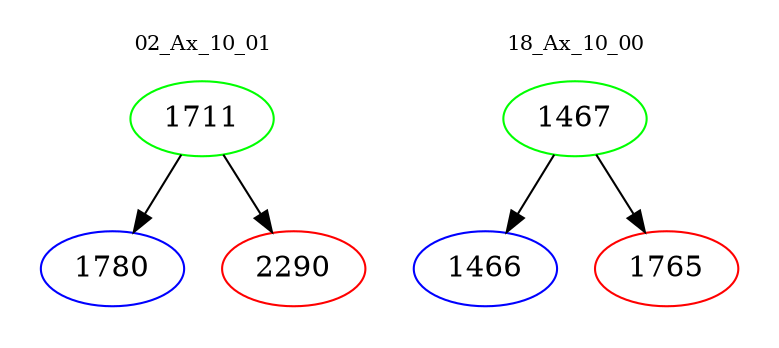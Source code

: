 digraph{
subgraph cluster_0 {
color = white
label = "02_Ax_10_01";
fontsize=10;
T0_1711 [label="1711", color="green"]
T0_1711 -> T0_1780 [color="black"]
T0_1780 [label="1780", color="blue"]
T0_1711 -> T0_2290 [color="black"]
T0_2290 [label="2290", color="red"]
}
subgraph cluster_1 {
color = white
label = "18_Ax_10_00";
fontsize=10;
T1_1467 [label="1467", color="green"]
T1_1467 -> T1_1466 [color="black"]
T1_1466 [label="1466", color="blue"]
T1_1467 -> T1_1765 [color="black"]
T1_1765 [label="1765", color="red"]
}
}
